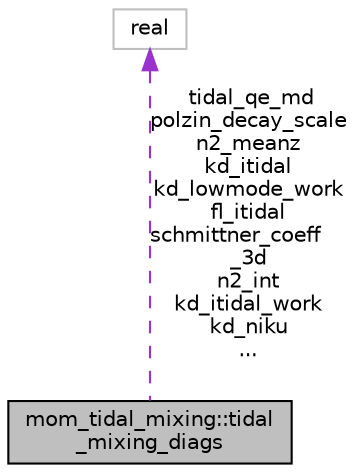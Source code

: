 digraph "mom_tidal_mixing::tidal_mixing_diags"
{
 // INTERACTIVE_SVG=YES
 // LATEX_PDF_SIZE
  edge [fontname="Helvetica",fontsize="10",labelfontname="Helvetica",labelfontsize="10"];
  node [fontname="Helvetica",fontsize="10",shape=record];
  Node1 [label="mom_tidal_mixing::tidal\l_mixing_diags",height=0.2,width=0.4,color="black", fillcolor="grey75", style="filled", fontcolor="black",tooltip="Containers for tidal mixing diagnostics."];
  Node2 -> Node1 [dir="back",color="darkorchid3",fontsize="10",style="dashed",label=" tidal_qe_md\npolzin_decay_scale\nn2_meanz\nkd_itidal\nkd_lowmode_work\nfl_itidal\nschmittner_coeff\l_3d\nn2_int\nkd_itidal_work\nkd_niku\n..." ,fontname="Helvetica"];
  Node2 [label="real",height=0.2,width=0.4,color="grey75", fillcolor="white", style="filled",tooltip=" "];
}
